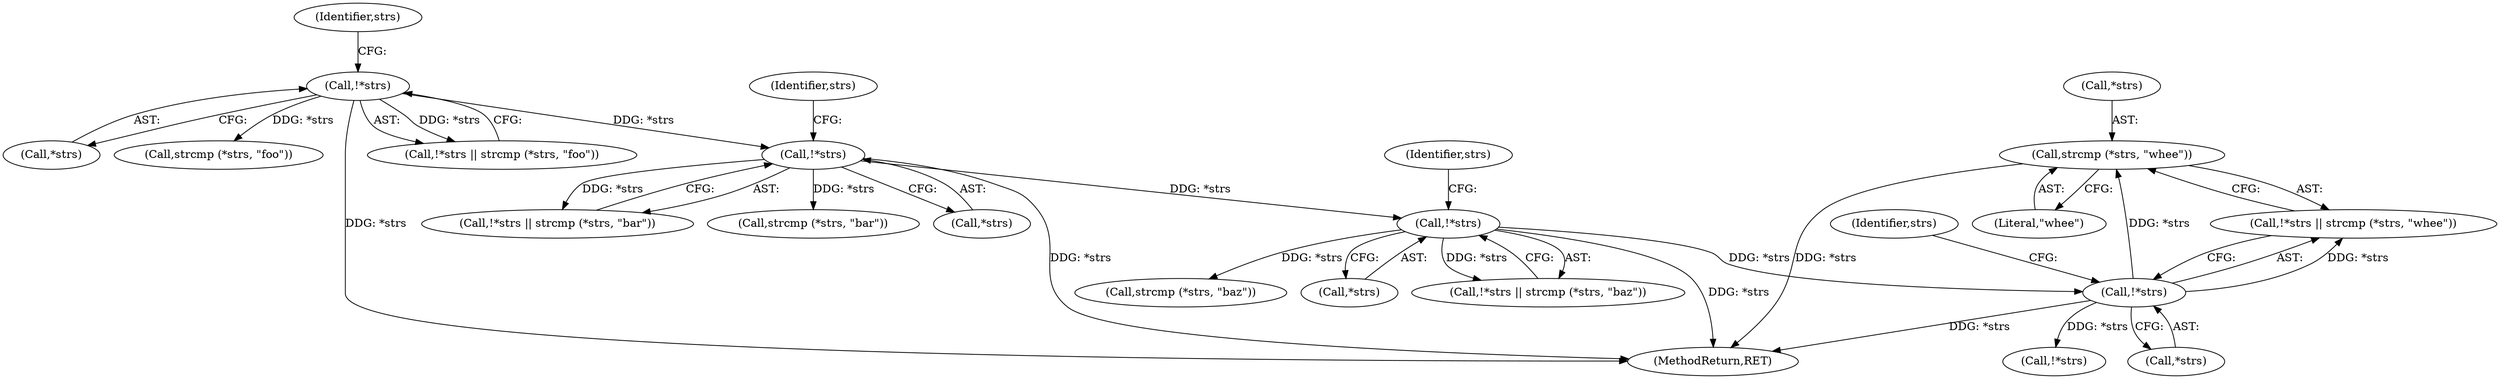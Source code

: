digraph "1_dbus_9a6bce9b615abca6068348c1606ba8eaf13d9ae0_33@API" {
"1000206" [label="(Call,strcmp (*strs, \"whee\"))"];
"1000203" [label="(Call,!*strs)"];
"1000184" [label="(Call,!*strs)"];
"1000149" [label="(Call,!*strs)"];
"1000130" [label="(Call,!*strs)"];
"1000154" [label="(Identifier,strs)"];
"1000203" [label="(Call,!*strs)"];
"1000135" [label="(Identifier,strs)"];
"1000187" [label="(Call,strcmp (*strs, \"baz\"))"];
"1000202" [label="(Call,!*strs || strcmp (*strs, \"whee\"))"];
"1000149" [label="(Call,!*strs)"];
"1000206" [label="(Call,strcmp (*strs, \"whee\"))"];
"1000209" [label="(Literal,\"whee\")"];
"1000131" [label="(Call,*strs)"];
"1000302" [label="(MethodReturn,RET)"];
"1000148" [label="(Call,!*strs || strcmp (*strs, \"bar\"))"];
"1000129" [label="(Call,!*strs || strcmp (*strs, \"foo\"))"];
"1000152" [label="(Call,strcmp (*strs, \"bar\"))"];
"1000130" [label="(Call,!*strs)"];
"1000189" [label="(Identifier,strs)"];
"1000208" [label="(Identifier,strs)"];
"1000185" [label="(Call,*strs)"];
"1000183" [label="(Call,!*strs || strcmp (*strs, \"baz\"))"];
"1000204" [label="(Call,*strs)"];
"1000222" [label="(Call,!*strs)"];
"1000150" [label="(Call,*strs)"];
"1000133" [label="(Call,strcmp (*strs, \"foo\"))"];
"1000184" [label="(Call,!*strs)"];
"1000207" [label="(Call,*strs)"];
"1000206" -> "1000202"  [label="AST: "];
"1000206" -> "1000209"  [label="CFG: "];
"1000207" -> "1000206"  [label="AST: "];
"1000209" -> "1000206"  [label="AST: "];
"1000202" -> "1000206"  [label="CFG: "];
"1000206" -> "1000302"  [label="DDG: *strs"];
"1000203" -> "1000206"  [label="DDG: *strs"];
"1000203" -> "1000202"  [label="AST: "];
"1000203" -> "1000204"  [label="CFG: "];
"1000204" -> "1000203"  [label="AST: "];
"1000208" -> "1000203"  [label="CFG: "];
"1000202" -> "1000203"  [label="CFG: "];
"1000203" -> "1000302"  [label="DDG: *strs"];
"1000203" -> "1000202"  [label="DDG: *strs"];
"1000184" -> "1000203"  [label="DDG: *strs"];
"1000203" -> "1000222"  [label="DDG: *strs"];
"1000184" -> "1000183"  [label="AST: "];
"1000184" -> "1000185"  [label="CFG: "];
"1000185" -> "1000184"  [label="AST: "];
"1000189" -> "1000184"  [label="CFG: "];
"1000183" -> "1000184"  [label="CFG: "];
"1000184" -> "1000302"  [label="DDG: *strs"];
"1000184" -> "1000183"  [label="DDG: *strs"];
"1000149" -> "1000184"  [label="DDG: *strs"];
"1000184" -> "1000187"  [label="DDG: *strs"];
"1000149" -> "1000148"  [label="AST: "];
"1000149" -> "1000150"  [label="CFG: "];
"1000150" -> "1000149"  [label="AST: "];
"1000154" -> "1000149"  [label="CFG: "];
"1000148" -> "1000149"  [label="CFG: "];
"1000149" -> "1000302"  [label="DDG: *strs"];
"1000149" -> "1000148"  [label="DDG: *strs"];
"1000130" -> "1000149"  [label="DDG: *strs"];
"1000149" -> "1000152"  [label="DDG: *strs"];
"1000130" -> "1000129"  [label="AST: "];
"1000130" -> "1000131"  [label="CFG: "];
"1000131" -> "1000130"  [label="AST: "];
"1000135" -> "1000130"  [label="CFG: "];
"1000129" -> "1000130"  [label="CFG: "];
"1000130" -> "1000302"  [label="DDG: *strs"];
"1000130" -> "1000129"  [label="DDG: *strs"];
"1000130" -> "1000133"  [label="DDG: *strs"];
}
